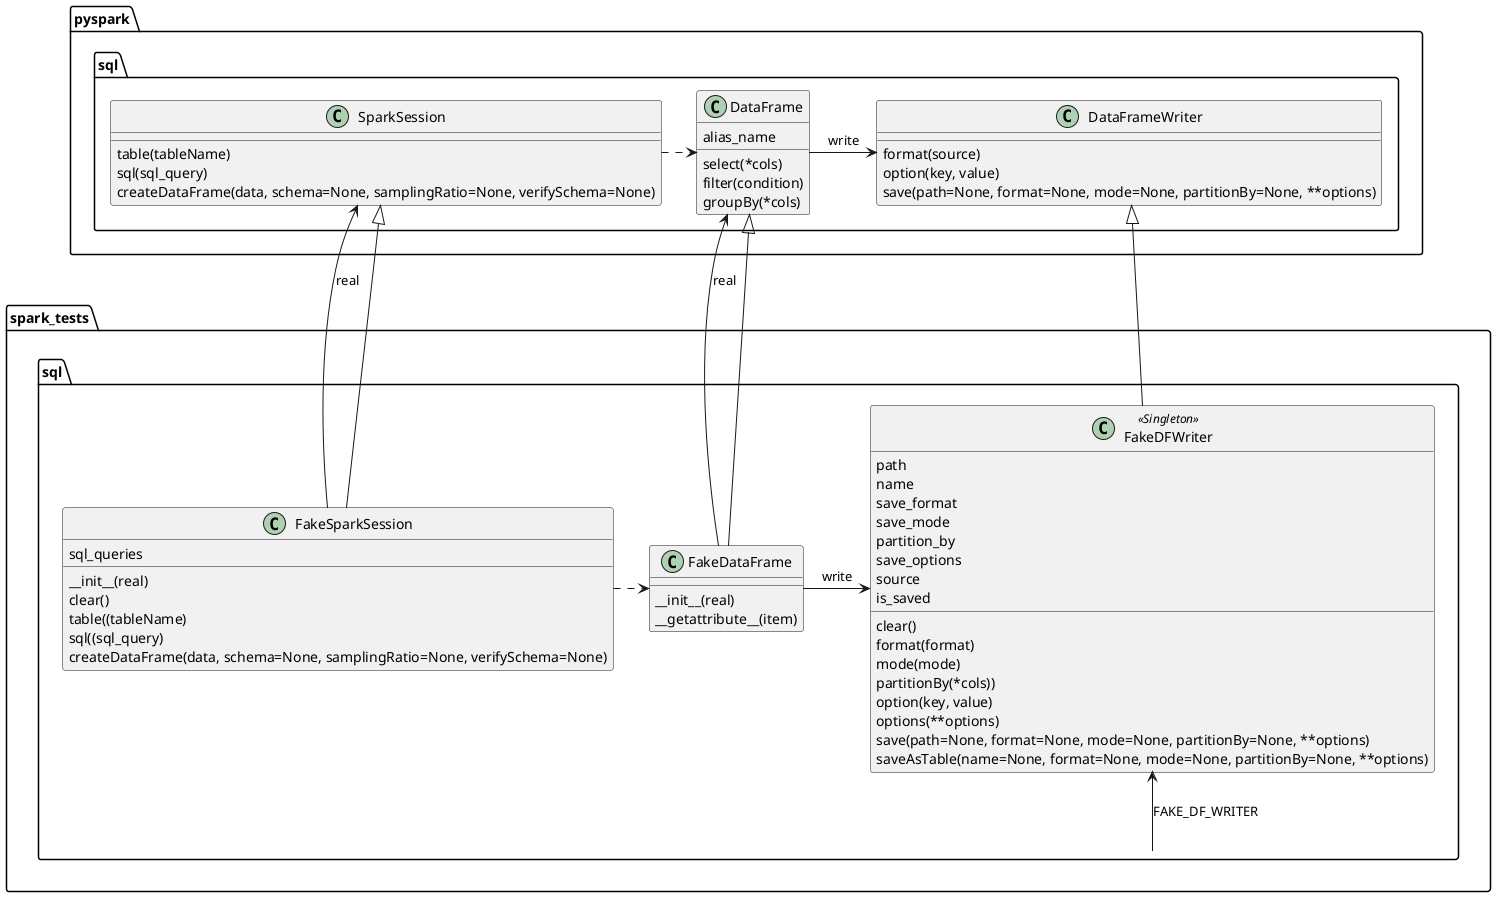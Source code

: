 @startuml
class pyspark.sql.SparkSession {
    table(tableName)
    sql(sql_query)
    createDataFrame(data, schema=None, samplingRatio=None, verifySchema=None)
}

class spark_tests.sql.FakeSparkSession {
    sql_queries
    __init__(real)
    clear()
    table((tableName)
    sql((sql_query)
    createDataFrame(data, schema=None, samplingRatio=None, verifySchema=None)
}
spark_tests.sql.FakeSparkSession -up-> pyspark.sql.SparkSession: real
spark_tests.sql.FakeSparkSession -up-|> pyspark.sql.SparkSession

class pyspark.sql.DataFrame {
    alias_name
    select(*cols)
    filter(condition)
    groupBy(*cols)
}
pyspark.sql.DataFrame <.left. pyspark.sql.SparkSession

class spark_tests.sql.FakeDataFrame {
    __init__(real)
    __getattribute__(item)
}
spark_tests.sql.FakeDataFrame -up-> pyspark.sql.DataFrame: real
spark_tests.sql.FakeDataFrame -up-|> pyspark.sql.DataFrame
spark_tests.sql.FakeDataFrame <.left. spark_tests.sql.FakeSparkSession

class pyspark.sql.DataFrameWriter {
    format(source)
    option(key, value)
    save(path=None, format=None, mode=None, partitionBy=None, **options)
}
pyspark.sql.DataFrameWriter <-left- pyspark.sql.DataFrame: write

class spark_tests.sql.FakeDFWriter <<Singleton>> {
    path
    name
    save_format
    save_mode
    partition_by
    save_options
    source
    is_saved
    clear()
    format(format)
    mode(mode)
    partitionBy(*cols))
    option(key, value)
    options(**options)
    save(path=None, format=None, mode=None, partitionBy=None, **options)
    saveAsTable(name=None, format=None, mode=None, partitionBy=None, **options)
}
spark_tests.sql.FakeDFWriter -up-|> pyspark.sql.DataFrameWriter
spark_tests.sql.FakeDFWriter <-left- spark_tests.sql.FakeDataFrame: write

spark_tests.sql -up-> spark_tests.sql.FakeDFWriter: FAKE_DF_WRITER
@enduml